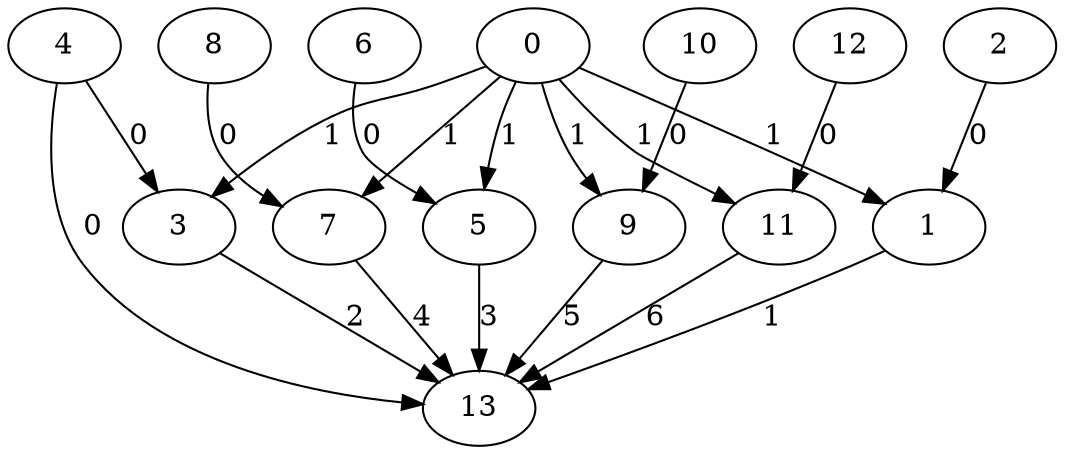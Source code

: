 digraph G {
0[symid=0,op=NaS,nodeT=sym,cv=0,bw=0,BB=0,SS=0,symidR=0];
1[symid=1,op=_sym_set_parameter_expression,nodeT=sym,cv=0,bw=0,BB=1,SS=0,symidR=0];
2[symid=-1,op=NaS,nodeT=constantInt,cv=0,bw=1,BB=0,SS=0,symidR=0];
3[symid=2,op=_sym_set_parameter_expression,nodeT=sym,cv=0,bw=0,BB=1,SS=0,symidR=0];
4[symid=-1,op=NaS,nodeT=constantInt,cv=1,bw=1,BB=0,SS=0,symidR=0];
5[symid=3,op=_sym_set_parameter_expression,nodeT=sym,cv=0,bw=0,BB=1,SS=0,symidR=0];
6[symid=-1,op=NaS,nodeT=constantInt,cv=2,bw=1,BB=0,SS=0,symidR=0];
7[symid=4,op=_sym_set_parameter_expression,nodeT=sym,cv=0,bw=0,BB=1,SS=0,symidR=0];
8[symid=-1,op=NaS,nodeT=constantInt,cv=3,bw=1,BB=0,SS=0,symidR=0];
9[symid=5,op=_sym_set_parameter_expression,nodeT=sym,cv=0,bw=0,BB=1,SS=0,symidR=0];
10[symid=-1,op=NaS,nodeT=constantInt,cv=4,bw=1,BB=0,SS=0,symidR=0];
11[symid=6,op=_sym_set_parameter_expression,nodeT=sym,cv=0,bw=0,BB=1,SS=0,symidR=0];
12[symid=-1,op=NaS,nodeT=constantInt,cv=5,bw=1,BB=0,SS=0,symidR=0];
13[symid=7,op=_sym_notify_call,nodeT=sym,cv=0,bw=0,BB=1,SS=0,symidR=0];
2->1 [label=0,bb=0];
0->1 [label=1,bb=0];
4->3 [label=0,bb=0];
0->3 [label=1,bb=0];
6->5 [label=0,bb=0];
0->5 [label=1,bb=0];
8->7 [label=0,bb=0];
0->7 [label=1,bb=0];
10->9 [label=0,bb=0];
0->9 [label=1,bb=0];
12->11 [label=0,bb=0];
0->11 [label=1,bb=0];
4->13 [label=0,bb=0];
1->13 [label=1,bb=0];
3->13 [label=2,bb=0];
5->13 [label=3,bb=0];
7->13 [label=4,bb=0];
9->13 [label=5,bb=0];
11->13 [label=6,bb=0];
}
